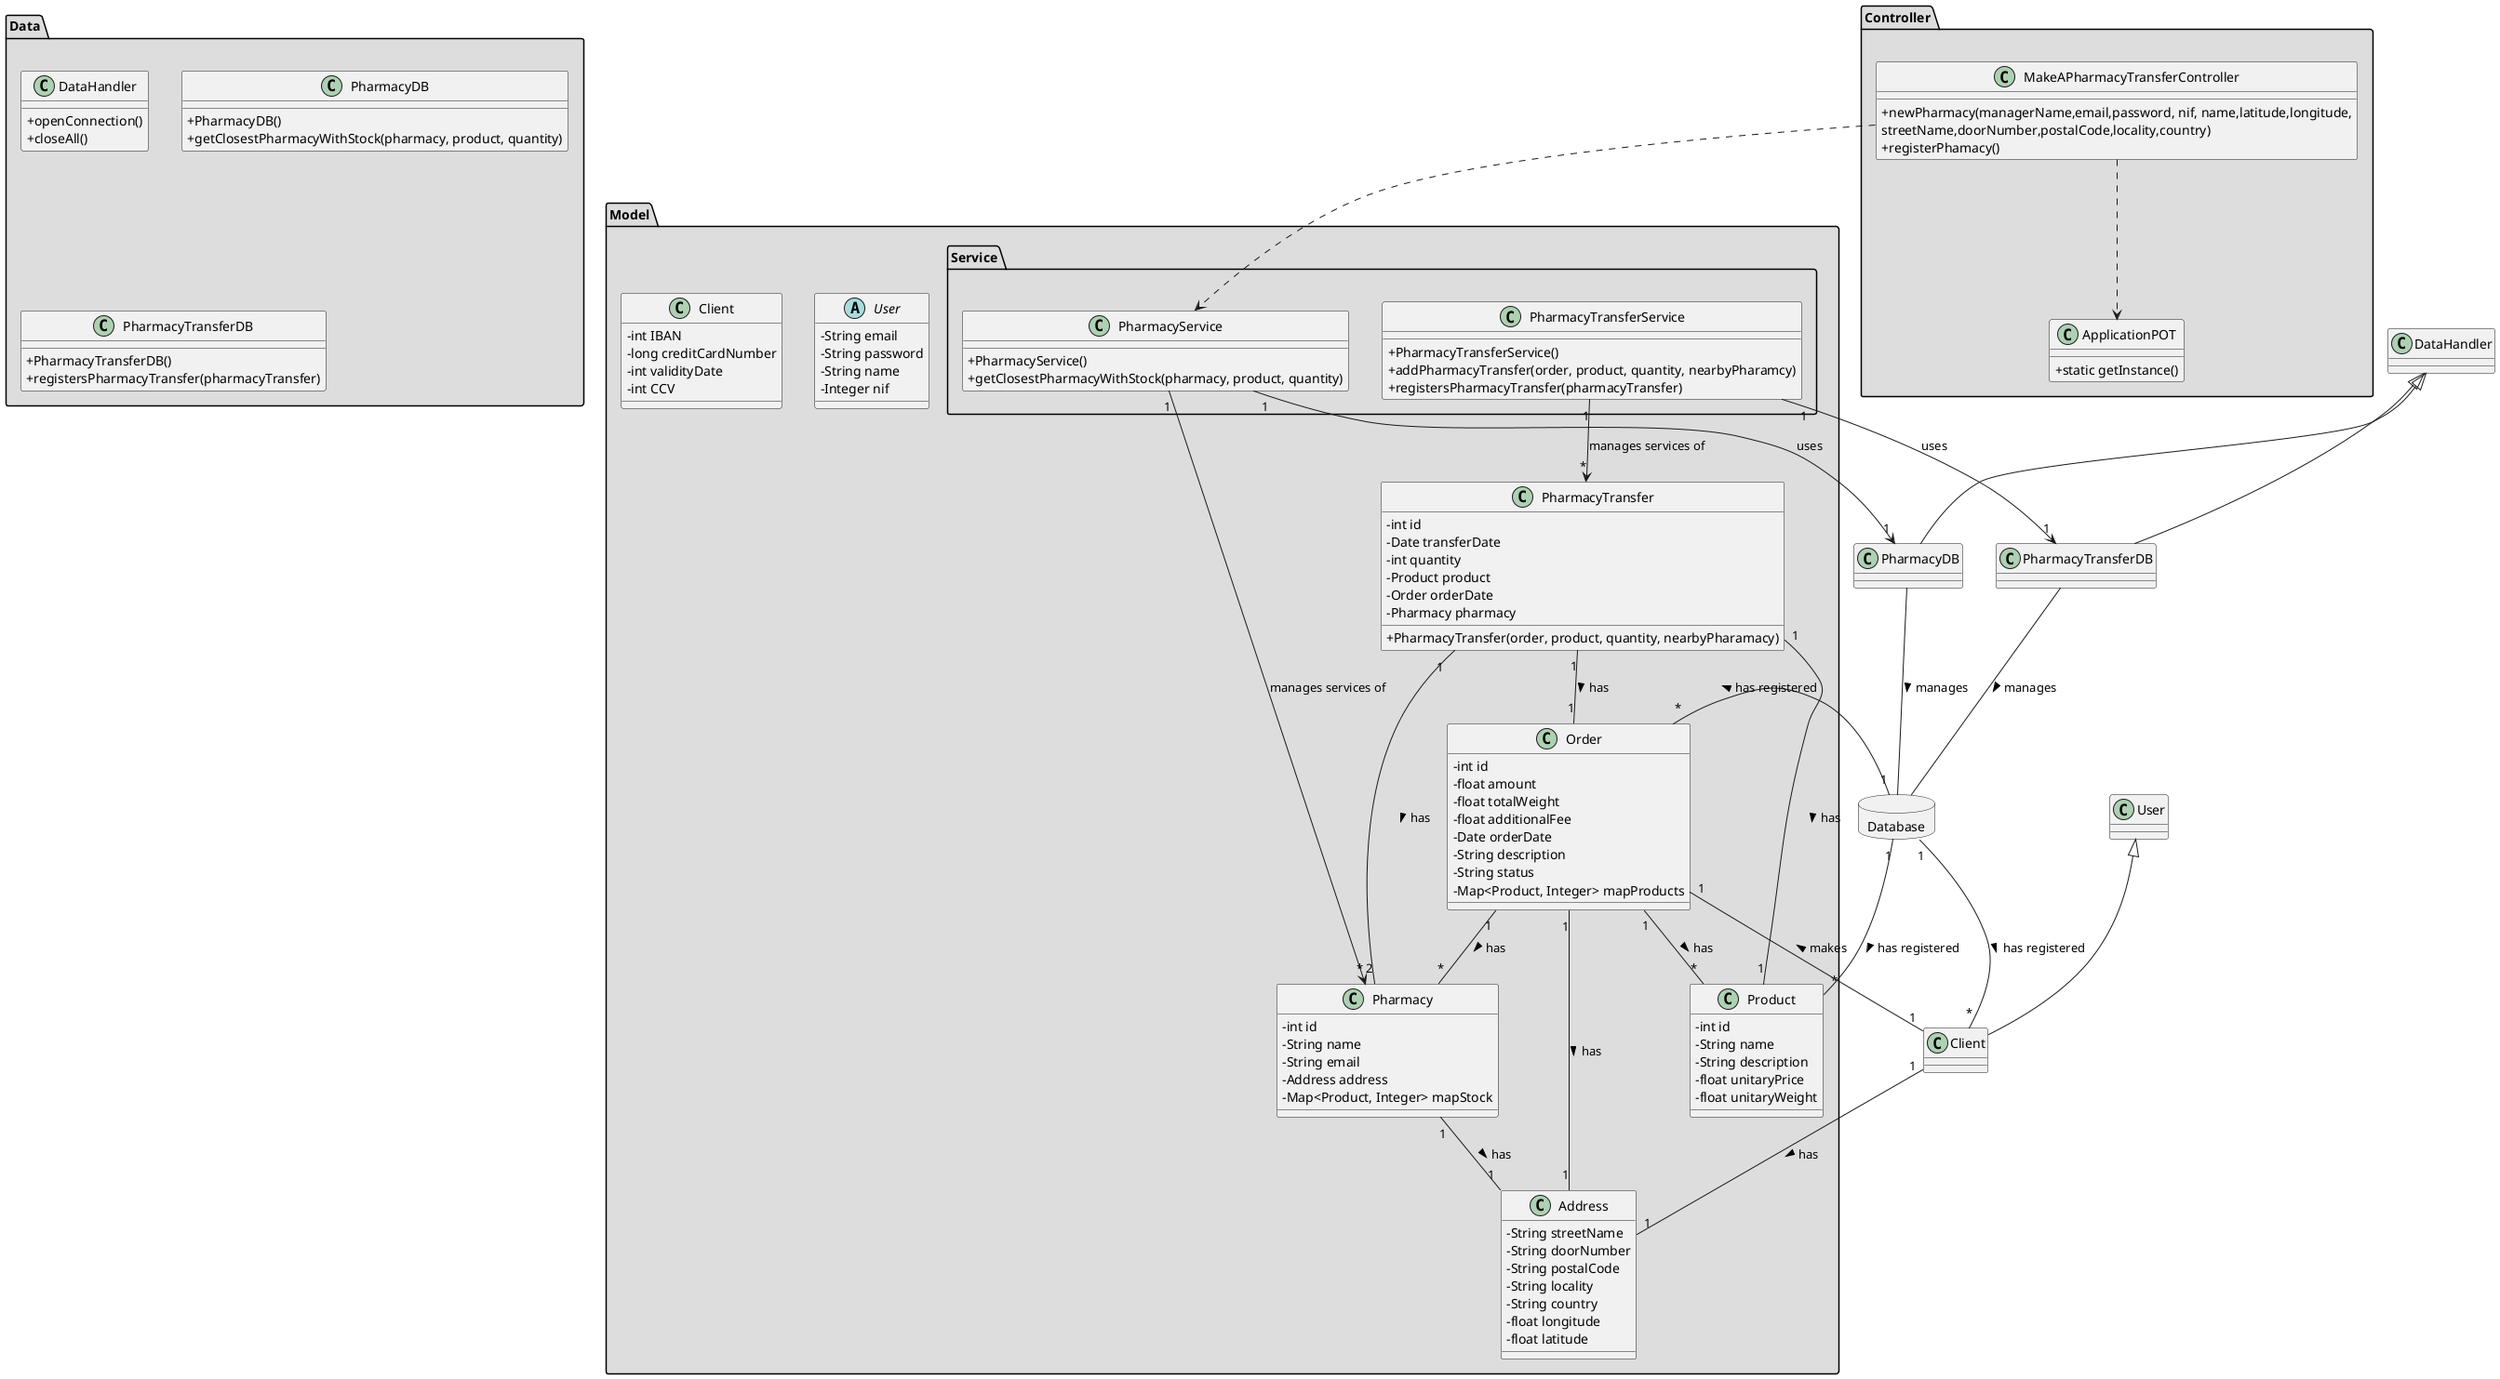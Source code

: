 @startuml
skinparam classAttributeIconSize 0

package "Controller" #DDDDDD {
class MakeAPharmacyTransferController{
+newPharmacy(managerName,email,password, nif, name,latitude,longitude,\nstreetName,doorNumber,postalCode,locality,country)
+registerPhamacy()
}

class ApplicationPOT
{
  +static getInstance()
}
}

package "Model" #DDDDDD {

package "Service" #DDDDDD {
   class PharmacyService{
          +PharmacyService()
          +getClosestPharmacyWithStock(pharmacy, product, quantity)
      }

      class PharmacyTransferService{
                +PharmacyTransferService()
                +addPharmacyTransfer(order, product, quantity, nearbyPharamcy)
                +registersPharmacyTransfer(pharmacyTransfer)
            }
 }

abstract class User{
-String email
-String password
-String name
-Integer nif
}

class Client{
-   int IBAN
-   long creditCardNumber
-   int validityDate
-   int CCV
}

class Address{
-   String streetName
-   String doorNumber
-   String postalCode
-   String locality
-   String country
-   float longitude
-   float latitude
}

class Pharmacy{
-   int id
-   String name
-   String email
-   Address address
-   Map<Product, Integer> mapStock
}

class Order{
-   int id
-   float amount
-   float totalWeight
-   float additionalFee
-   Date orderDate
-   String description
-   String status
-   Map<Product, Integer> mapProducts
}

class Product{
-   int id
-   String name
-   String description
-   float unitaryPrice
-   float unitaryWeight
}

class PharmacyTransfer{
-   int id
-   Date transferDate
-   int quantity
-   Product product
-   Order orderDate
-   Pharmacy pharmacy
+PharmacyTransfer(order, product, quantity, nearbyPharamacy)
}

}


package "Data" #DDDDDD {
class DataHandler{
    +openConnection()
    +closeAll()
}

class PharmacyDB{
          +PharmacyDB()
          +getClosestPharmacyWithStock(pharmacy, product, quantity)
      }

      class PharmacyTransferDB{
                +PharmacyTransferDB()
                +registersPharmacyTransfer(pharmacyTransfer)
            }
}

database Database {
}

class PharmacyDB extends DataHandler
class PharmacyTransferDB extends DataHandler
class Client extends User

MakeAPharmacyTransferController ..> ApplicationPOT
MakeAPharmacyTransferController ..> PharmacyService
Database "1" -- "*" Order : has registered >
Database "1" -- "*" Product : has registered >
Database "1" -- "*" Client : has registered >
PharmacyDB -- Database : manages >
PharmacyTransferDB -- Database : manages >
PharmacyService "1" --> "*" Pharmacy : manages services of
PharmacyService "1" --> "1" PharmacyDB : uses
PharmacyTransferService "1" --> "*" PharmacyTransfer : manages services of
PharmacyTransferService "1" --> "1" PharmacyTransferDB : uses
Pharmacy "1" -- "1" Address : has >
Order "1" -- "*" Product : has >
Order "1" -- "*" Pharmacy : has >
Client "1" -- "1" Order : makes >
Client "1" -- "1" Address : has >
Order "1" -- "1" Address : has >
PharmacyTransfer "1" -- "2" Pharmacy : has >
PharmacyTransfer "1" -- "1" Product : has >
PharmacyTransfer "1" -- "1" Order : has >

@enduml